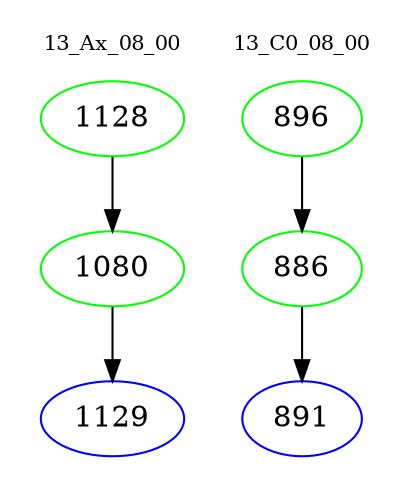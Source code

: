 digraph{
subgraph cluster_0 {
color = white
label = "13_Ax_08_00";
fontsize=10;
T0_1128 [label="1128", color="green"]
T0_1128 -> T0_1080 [color="black"]
T0_1080 [label="1080", color="green"]
T0_1080 -> T0_1129 [color="black"]
T0_1129 [label="1129", color="blue"]
}
subgraph cluster_1 {
color = white
label = "13_C0_08_00";
fontsize=10;
T1_896 [label="896", color="green"]
T1_896 -> T1_886 [color="black"]
T1_886 [label="886", color="green"]
T1_886 -> T1_891 [color="black"]
T1_891 [label="891", color="blue"]
}
}
